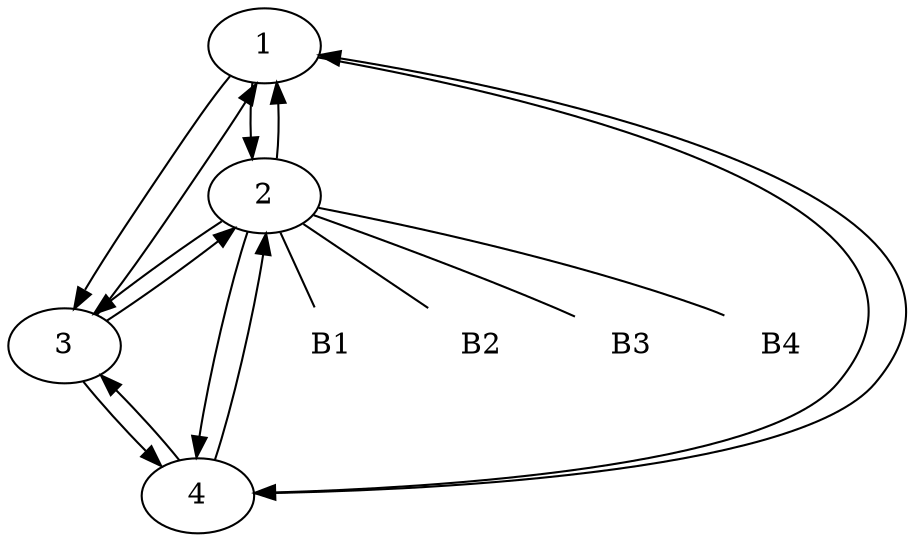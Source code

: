 graph {
  { edge [dir=forward]
  1 -- { 2 3 4 }
  2 -- { 1 3 4 }
  3 -- { 1 2 4 }
  4 -- { 1 2 3 }
  }
  { node [shape=none]
  2 -- { B1 B2 B3 B4 }
  }
}